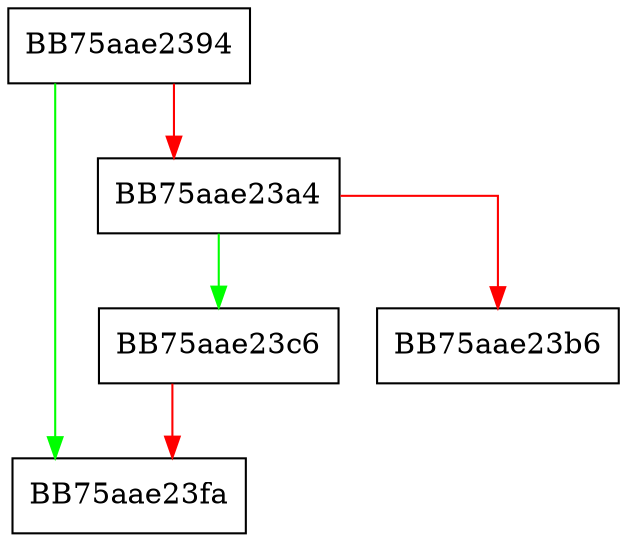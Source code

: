 digraph clear {
  node [shape="box"];
  graph [splines=ortho];
  BB75aae2394 -> BB75aae23fa [color="green"];
  BB75aae2394 -> BB75aae23a4 [color="red"];
  BB75aae23a4 -> BB75aae23c6 [color="green"];
  BB75aae23a4 -> BB75aae23b6 [color="red"];
  BB75aae23c6 -> BB75aae23fa [color="red"];
}